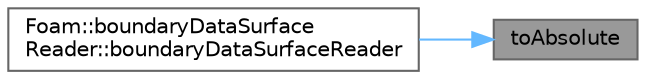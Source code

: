 digraph "toAbsolute"
{
 // LATEX_PDF_SIZE
  bgcolor="transparent";
  edge [fontname=Helvetica,fontsize=10,labelfontname=Helvetica,labelfontsize=10];
  node [fontname=Helvetica,fontsize=10,shape=box,height=0.2,width=0.4];
  rankdir="RL";
  Node1 [id="Node000001",label="toAbsolute",height=0.2,width=0.4,color="gray40", fillcolor="grey60", style="filled", fontcolor="black",tooltip=" "];
  Node1 -> Node2 [id="edge1_Node000001_Node000002",dir="back",color="steelblue1",style="solid",tooltip=" "];
  Node2 [id="Node000002",label="Foam::boundaryDataSurface\lReader::boundaryDataSurfaceReader",height=0.2,width=0.4,color="grey40", fillcolor="white", style="filled",URL="$classFoam_1_1boundaryDataSurfaceReader.html#a35ca08875780ecab25060a5b03fa72e2",tooltip=" "];
}
